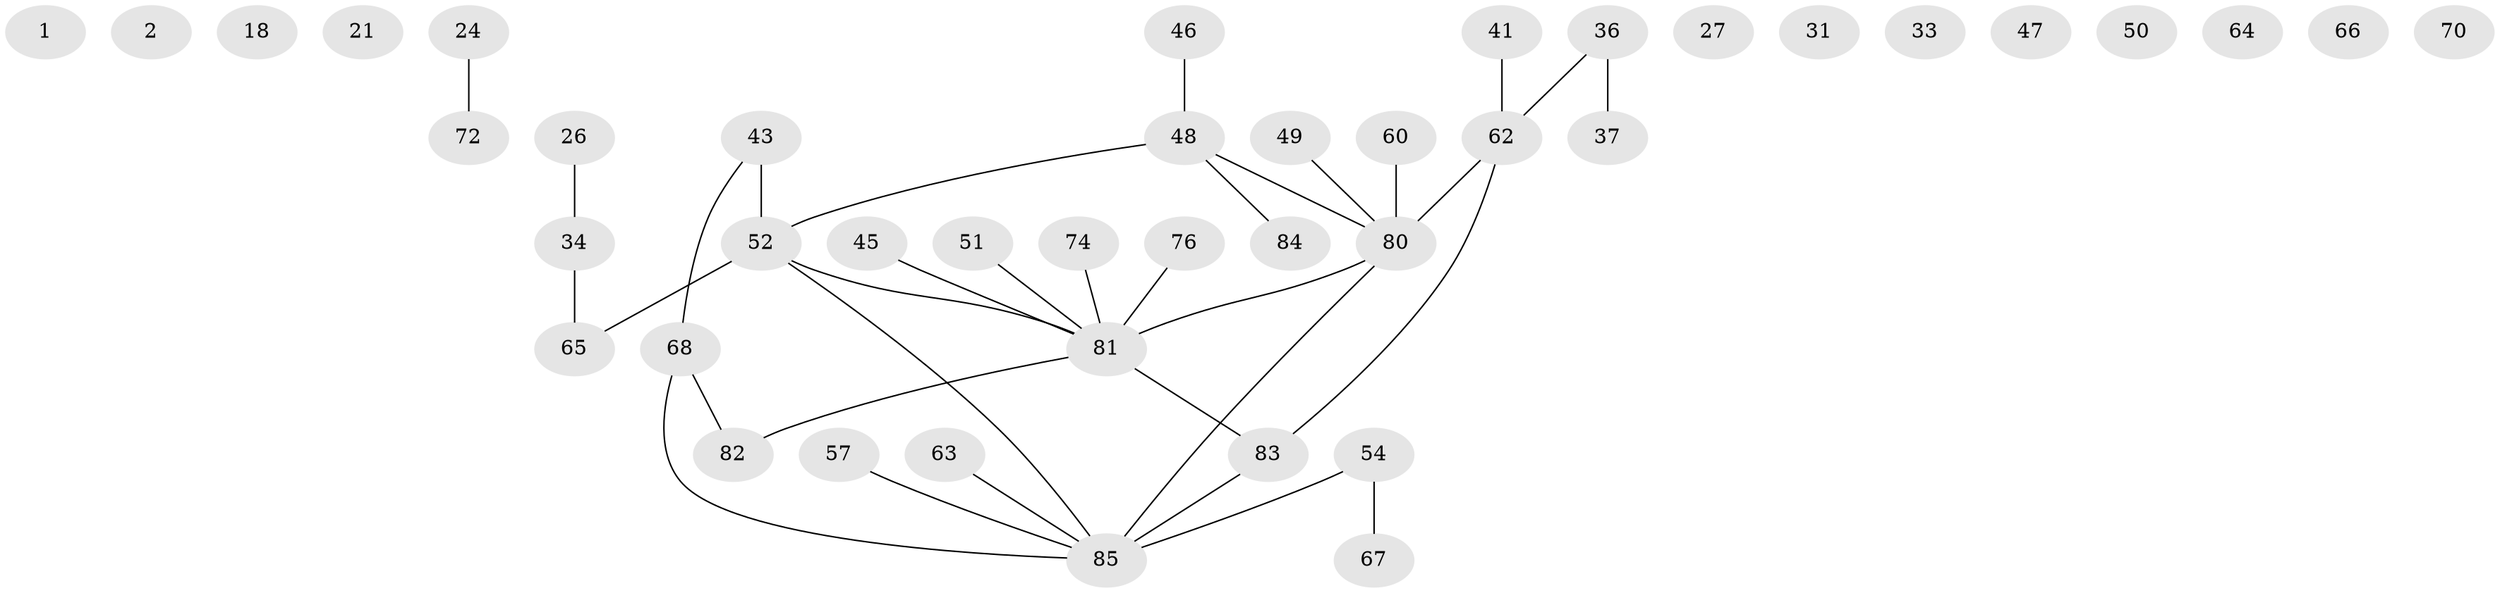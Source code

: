 // original degree distribution, {0: 0.12941176470588237, 3: 0.21176470588235294, 2: 0.25882352941176473, 1: 0.25882352941176473, 4: 0.08235294117647059, 5: 0.03529411764705882, 7: 0.011764705882352941, 6: 0.011764705882352941}
// Generated by graph-tools (version 1.1) at 2025/42/03/04/25 21:42:50]
// undirected, 42 vertices, 34 edges
graph export_dot {
graph [start="1"]
  node [color=gray90,style=filled];
  1;
  2;
  18;
  21;
  24;
  26;
  27 [super="+4+23"];
  31;
  33;
  34;
  36;
  37;
  41;
  43 [super="+29"];
  45;
  46;
  47;
  48 [super="+40"];
  49;
  50;
  51;
  52 [super="+14+38"];
  54;
  57;
  60 [super="+12"];
  62;
  63;
  64;
  65 [super="+6"];
  66;
  67;
  68 [super="+44"];
  70;
  72;
  74;
  76;
  80 [super="+75+77+78"];
  81 [super="+16+22+61+55+42+59"];
  82;
  83 [super="+79"];
  84 [super="+19"];
  85 [super="+58+71+69"];
  24 -- 72;
  26 -- 34;
  34 -- 65;
  36 -- 37;
  36 -- 62;
  41 -- 62;
  43 -- 52 [weight=3];
  43 -- 68 [weight=2];
  45 -- 81;
  46 -- 48;
  48 -- 84;
  48 -- 52;
  48 -- 80;
  49 -- 80;
  51 -- 81;
  52 -- 65;
  52 -- 81 [weight=2];
  52 -- 85 [weight=2];
  54 -- 67;
  54 -- 85;
  57 -- 85;
  60 -- 80;
  62 -- 83;
  62 -- 80;
  63 -- 85;
  68 -- 82;
  68 -- 85;
  74 -- 81;
  76 -- 81;
  80 -- 81 [weight=3];
  80 -- 85 [weight=2];
  81 -- 83 [weight=2];
  81 -- 82;
  83 -- 85 [weight=2];
}
